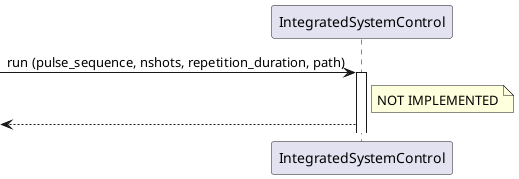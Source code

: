 @startuml

participant IntegratedSystemControl as int

[-> int ++: run (pulse_sequence, nshots, repetition_duration, path)
note right of int: NOT IMPLEMENTED
[<-- int

@enduml
